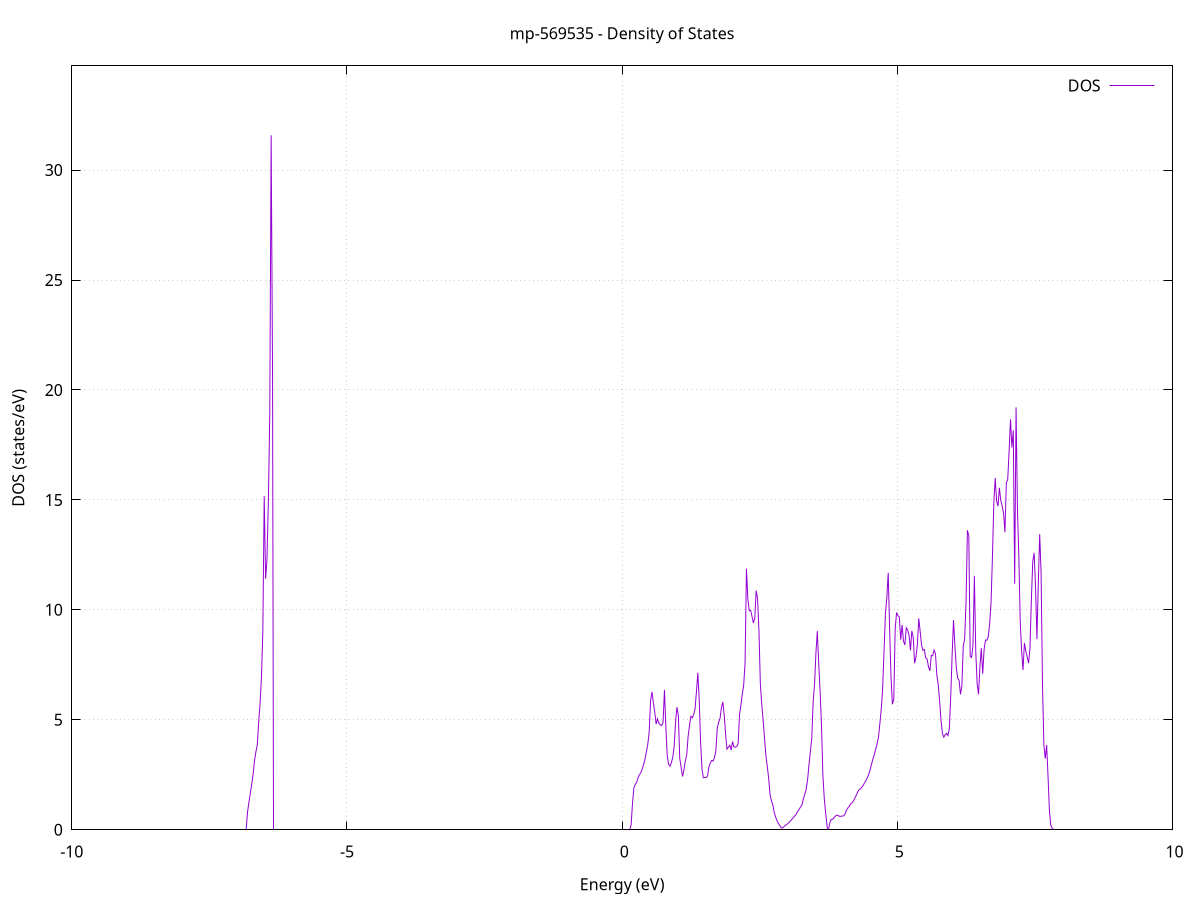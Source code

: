 set title 'mp-569535 - Density of States'
set xlabel 'Energy (eV)'
set ylabel 'DOS (states/eV)'
set grid
set xrange [-10:10]
set yrange [0:34.737]
set xzeroaxis lt -1
set terminal png size 800,600
set output 'mp-569535_dos_gnuplot.png'
plot '-' using 1:2 with lines title 'DOS'
-40.341400 0.000000
-40.316100 0.000000
-40.290900 0.000000
-40.265600 0.000000
-40.240400 0.000000
-40.215100 0.000000
-40.189900 0.000000
-40.164600 0.000000
-40.139400 0.000000
-40.114100 0.000000
-40.088900 0.000000
-40.063600 0.000000
-40.038400 0.000000
-40.013100 0.000000
-39.987900 0.000000
-39.962600 0.000000
-39.937400 0.000000
-39.912100 0.000000
-39.886900 0.000000
-39.861600 0.000000
-39.836400 0.000000
-39.811100 0.000000
-39.785900 0.000000
-39.760600 0.000000
-39.735300 0.000000
-39.710100 0.000000
-39.684800 0.000000
-39.659600 0.000000
-39.634300 0.000000
-39.609100 0.000000
-39.583800 0.000000
-39.558600 0.000000
-39.533300 0.000000
-39.508100 0.000000
-39.482800 0.000000
-39.457600 0.000000
-39.432300 0.000000
-39.407100 0.000000
-39.381800 0.000000
-39.356600 0.000000
-39.331300 0.000000
-39.306100 0.000000
-39.280800 0.000000
-39.255600 0.000000
-39.230300 0.000000
-39.205100 0.000000
-39.179800 0.000000
-39.154600 0.000000
-39.129300 0.000000
-39.104000 0.000000
-39.078800 0.000000
-39.053500 0.000000
-39.028300 0.000000
-39.003000 0.000000
-38.977800 0.000000
-38.952500 0.000000
-38.927300 0.000000
-38.902000 0.000000
-38.876800 0.000000
-38.851500 0.000000
-38.826300 0.000000
-38.801000 0.000000
-38.775800 0.000000
-38.750500 0.000000
-38.725300 0.000000
-38.700000 0.000000
-38.674800 0.000000
-38.649500 0.000000
-38.624300 0.000000
-38.599000 0.000000
-38.573800 0.000000
-38.548500 0.000000
-38.523300 0.000000
-38.498000 0.000000
-38.472700 0.000000
-38.447500 0.000000
-38.422200 0.000000
-38.397000 0.000000
-38.371700 0.000000
-38.346500 0.000000
-38.321200 0.000000
-38.296000 0.000000
-38.270700 0.000000
-38.245500 0.000000
-38.220200 0.000000
-38.195000 0.000000
-38.169700 0.000000
-38.144500 0.000000
-38.119200 0.000000
-38.094000 0.000000
-38.068700 0.000000
-38.043500 1707.590900
-38.018200 0.000000
-37.993000 0.000000
-37.967700 0.000000
-37.942500 0.000000
-37.917200 0.000000
-37.892000 0.000000
-37.866700 0.000000
-37.841400 0.000000
-37.816200 0.000000
-37.790900 0.000000
-37.765700 0.000000
-37.740400 0.000000
-37.715200 0.000000
-37.689900 0.000000
-37.664700 0.000000
-37.639400 0.000000
-37.614200 100.081700
-37.588900 64.159100
-37.563700 0.000000
-37.538400 0.000000
-37.513200 0.000000
-37.487900 0.000000
-37.462700 0.000000
-37.437400 0.000000
-37.412200 0.000000
-37.386900 0.000000
-37.361700 0.000000
-37.336400 0.000000
-37.311200 0.000000
-37.285900 0.000000
-37.260700 0.000000
-37.235400 0.000000
-37.210100 0.000000
-37.184900 0.000000
-37.159600 0.000000
-37.134400 0.000000
-37.109100 0.000000
-37.083900 0.000000
-37.058600 0.000000
-37.033400 0.000000
-37.008100 0.000000
-36.982900 0.000000
-36.957600 0.000000
-36.932400 0.000000
-36.907100 0.000000
-36.881900 0.000000
-36.856600 0.000000
-36.831400 0.000000
-36.806100 0.000000
-36.780900 0.000000
-36.755600 0.000000
-36.730400 0.000000
-36.705100 0.000000
-36.679900 0.000000
-36.654600 0.000000
-36.629400 0.000000
-36.604100 0.000000
-36.578800 0.000000
-36.553600 0.000000
-36.528300 0.000000
-36.503100 0.000000
-36.477800 0.000000
-36.452600 0.000000
-36.427300 0.000000
-36.402100 0.000000
-36.376800 0.000000
-36.351600 0.000000
-36.326300 0.000000
-36.301100 0.000000
-36.275800 0.000000
-36.250600 0.000000
-36.225300 0.000000
-36.200100 0.000000
-36.174800 0.000000
-36.149600 0.000000
-36.124300 0.000000
-36.099100 0.000000
-36.073800 0.000000
-36.048600 0.000000
-36.023300 0.000000
-35.998100 0.000000
-35.972800 0.000000
-35.947500 0.000000
-35.922300 0.000000
-35.897000 0.000000
-35.871800 0.000000
-35.846500 0.000000
-35.821300 0.000000
-35.796000 0.000000
-35.770800 0.000000
-35.745500 0.000000
-35.720300 0.000000
-35.695000 0.000000
-35.669800 0.000000
-35.644500 0.000000
-35.619300 0.000000
-35.594000 0.000000
-35.568800 0.000000
-35.543500 0.000000
-35.518300 0.000000
-35.493000 0.000000
-35.467800 0.000000
-35.442500 0.000000
-35.417300 0.000000
-35.392000 0.000000
-35.366800 0.000000
-35.341500 0.000000
-35.316200 0.000000
-35.291000 0.000000
-35.265700 0.000000
-35.240500 0.000000
-35.215200 0.000000
-35.190000 0.000000
-35.164700 0.000000
-35.139500 0.000000
-35.114200 0.000000
-35.089000 0.000000
-35.063700 0.000000
-35.038500 0.000000
-35.013200 0.000000
-34.988000 0.000000
-34.962700 0.000000
-34.937500 0.000000
-34.912200 0.000000
-34.887000 0.000000
-34.861700 0.000000
-34.836500 0.000000
-34.811200 0.000000
-34.786000 0.000000
-34.760700 0.000000
-34.735500 0.000000
-34.710200 0.000000
-34.684900 0.000000
-34.659700 0.000000
-34.634400 0.000000
-34.609200 0.000000
-34.583900 0.000000
-34.558700 0.000000
-34.533400 0.000000
-34.508200 0.000000
-34.482900 0.000000
-34.457700 0.000000
-34.432400 0.000000
-34.407200 0.000000
-34.381900 0.000000
-34.356700 0.000000
-34.331400 0.000000
-34.306200 0.000000
-34.280900 0.000000
-34.255700 0.000000
-34.230400 0.000000
-34.205200 0.000000
-34.179900 0.000000
-34.154700 0.000000
-34.129400 0.000000
-34.104200 0.000000
-34.078900 0.000000
-34.053600 0.000000
-34.028400 0.000000
-34.003100 0.000000
-33.977900 0.000000
-33.952600 0.000000
-33.927400 0.000000
-33.902100 0.000000
-33.876900 0.000000
-33.851600 0.000000
-33.826400 0.000000
-33.801100 0.000000
-33.775900 0.000000
-33.750600 0.000000
-33.725400 0.000000
-33.700100 0.000000
-33.674900 0.000000
-33.649600 0.000000
-33.624400 0.000000
-33.599100 0.000000
-33.573900 0.000000
-33.548600 0.000000
-33.523400 0.000000
-33.498100 0.000000
-33.472900 0.000000
-33.447600 0.000000
-33.422300 0.000000
-33.397100 0.000000
-33.371800 0.000000
-33.346600 0.000000
-33.321300 0.000000
-33.296100 0.000000
-33.270800 0.000000
-33.245600 0.000000
-33.220300 0.000000
-33.195100 0.000000
-33.169800 0.000000
-33.144600 0.000000
-33.119300 0.000000
-33.094100 0.000000
-33.068800 0.000000
-33.043600 0.000000
-33.018300 0.000000
-32.993100 0.000000
-32.967800 0.000000
-32.942600 0.000000
-32.917300 0.000000
-32.892100 0.000000
-32.866800 0.000000
-32.841600 0.000000
-32.816300 0.000000
-32.791000 0.000000
-32.765800 0.000000
-32.740500 0.000000
-32.715300 0.000000
-32.690000 0.000000
-32.664800 0.000000
-32.639500 0.000000
-32.614300 0.000000
-32.589000 0.000000
-32.563800 0.000000
-32.538500 0.000000
-32.513300 0.000000
-32.488000 0.000000
-32.462800 0.000000
-32.437500 0.000000
-32.412300 0.000000
-32.387000 0.000000
-32.361800 0.000000
-32.336500 0.000000
-32.311300 0.000000
-32.286000 0.000000
-32.260800 0.000000
-32.235500 0.000000
-32.210300 0.000000
-32.185000 0.000000
-32.159700 0.000000
-32.134500 0.000000
-32.109200 0.000000
-32.084000 0.000000
-32.058700 0.000000
-32.033500 0.000000
-32.008200 0.000000
-31.983000 0.000000
-31.957700 0.000000
-31.932500 0.000000
-31.907200 0.000000
-31.882000 0.000000
-31.856700 0.000000
-31.831500 0.000000
-31.806200 0.000000
-31.781000 0.000000
-31.755700 0.000000
-31.730500 0.000000
-31.705200 0.000000
-31.680000 0.000000
-31.654700 0.000000
-31.629500 0.000000
-31.604200 0.000000
-31.579000 0.000000
-31.553700 0.000000
-31.528400 0.000000
-31.503200 0.000000
-31.477900 0.000000
-31.452700 0.000000
-31.427400 0.000000
-31.402200 0.000000
-31.376900 0.000000
-31.351700 0.000000
-31.326400 0.000000
-31.301200 0.000000
-31.275900 0.000000
-31.250700 0.000000
-31.225400 0.000000
-31.200200 0.000000
-31.174900 0.000000
-31.149700 0.000000
-31.124400 0.000000
-31.099200 0.000000
-31.073900 0.000000
-31.048700 0.000000
-31.023400 0.000000
-30.998200 0.000000
-30.972900 0.000000
-30.947700 0.000000
-30.922400 0.000000
-30.897100 0.000000
-30.871900 0.000000
-30.846600 0.000000
-30.821400 0.000000
-30.796100 0.000000
-30.770900 0.000000
-30.745600 0.000000
-30.720400 0.000000
-30.695100 0.000000
-30.669900 0.000000
-30.644600 0.000000
-30.619400 0.000000
-30.594100 0.000000
-30.568900 0.000000
-30.543600 0.000000
-30.518400 0.000000
-30.493100 0.000000
-30.467900 0.000000
-30.442600 0.000000
-30.417400 0.000000
-30.392100 0.000000
-30.366900 0.000000
-30.341600 0.000000
-30.316400 0.000000
-30.291100 0.000000
-30.265800 0.000000
-30.240600 0.000000
-30.215300 0.000000
-30.190100 0.000000
-30.164800 0.000000
-30.139600 0.000000
-30.114300 0.000000
-30.089100 0.000000
-30.063800 0.000000
-30.038600 0.000000
-30.013300 0.000000
-29.988100 0.000000
-29.962800 0.000000
-29.937600 0.000000
-29.912300 0.000000
-29.887100 0.000000
-29.861800 0.000000
-29.836600 0.000000
-29.811300 0.000000
-29.786100 0.000000
-29.760800 0.000000
-29.735600 0.000000
-29.710300 0.000000
-29.685100 0.000000
-29.659800 0.000000
-29.634500 0.000000
-29.609300 0.000000
-29.584000 0.000000
-29.558800 0.000000
-29.533500 0.000000
-29.508300 0.000000
-29.483000 0.000000
-29.457800 0.000000
-29.432500 0.000000
-29.407300 0.000000
-29.382000 0.000000
-29.356800 0.000000
-29.331500 0.000000
-29.306300 0.000000
-29.281000 0.000000
-29.255800 0.000000
-29.230500 0.000000
-29.205300 0.000000
-29.180000 0.000000
-29.154800 0.000000
-29.129500 0.000000
-29.104300 0.000000
-29.079000 0.000000
-29.053800 0.000000
-29.028500 0.000000
-29.003200 0.000000
-28.978000 0.000000
-28.952700 0.000000
-28.927500 0.000000
-28.902200 0.000000
-28.877000 0.000000
-28.851700 0.000000
-28.826500 0.000000
-28.801200 0.000000
-28.776000 0.000000
-28.750700 0.000000
-28.725500 0.000000
-28.700200 0.000000
-28.675000 0.000000
-28.649700 0.000000
-28.624500 0.000000
-28.599200 0.000000
-28.574000 0.000000
-28.548700 0.000000
-28.523500 0.000000
-28.498200 0.000000
-28.473000 0.000000
-28.447700 0.000000
-28.422500 0.000000
-28.397200 0.000000
-28.371900 0.000000
-28.346700 0.000000
-28.321400 0.000000
-28.296200 0.000000
-28.270900 0.000000
-28.245700 0.000000
-28.220400 0.000000
-28.195200 0.000000
-28.169900 0.000000
-28.144700 0.000000
-28.119400 0.000000
-28.094200 0.000000
-28.068900 0.000000
-28.043700 0.000000
-28.018400 0.000000
-27.993200 0.000000
-27.967900 0.000000
-27.942700 0.000000
-27.917400 0.000000
-27.892200 0.000000
-27.866900 0.000000
-27.841700 0.000000
-27.816400 0.000000
-27.791200 0.000000
-27.765900 0.000000
-27.740600 0.000000
-27.715400 0.000000
-27.690100 0.000000
-27.664900 0.000000
-27.639600 0.000000
-27.614400 0.000000
-27.589100 0.000000
-27.563900 0.000000
-27.538600 0.000000
-27.513400 0.000000
-27.488100 0.000000
-27.462900 0.000000
-27.437600 0.000000
-27.412400 0.000000
-27.387100 0.000000
-27.361900 0.000000
-27.336600 0.000000
-27.311400 0.000000
-27.286100 0.000000
-27.260900 0.000000
-27.235600 0.000000
-27.210400 0.000000
-27.185100 0.000000
-27.159900 0.000000
-27.134600 0.000000
-27.109300 0.000000
-27.084100 0.000000
-27.058800 0.000000
-27.033600 0.000000
-27.008300 0.000000
-26.983100 0.000000
-26.957800 0.000000
-26.932600 0.000000
-26.907300 0.000000
-26.882100 0.000000
-26.856800 0.000000
-26.831600 0.000000
-26.806300 0.000000
-26.781100 0.000000
-26.755800 0.000000
-26.730600 0.000000
-26.705300 0.000000
-26.680100 0.000000
-26.654800 0.000000
-26.629600 0.000000
-26.604300 0.000000
-26.579100 0.000000
-26.553800 0.000000
-26.528600 0.000000
-26.503300 0.000000
-26.478000 0.000000
-26.452800 0.000000
-26.427500 0.000000
-26.402300 0.000000
-26.377000 0.000000
-26.351800 0.000000
-26.326500 0.000000
-26.301300 0.000000
-26.276000 0.000000
-26.250800 0.000000
-26.225500 0.000000
-26.200300 0.000000
-26.175000 0.000000
-26.149800 0.000000
-26.124500 0.000000
-26.099300 0.000000
-26.074000 0.000000
-26.048800 0.000000
-26.023500 0.000000
-25.998300 0.000000
-25.973000 0.000000
-25.947800 0.000000
-25.922500 0.000000
-25.897300 0.000000
-25.872000 0.000000
-25.846700 0.000000
-25.821500 0.000000
-25.796200 0.000000
-25.771000 0.000000
-25.745700 0.000000
-25.720500 0.000000
-25.695200 0.000000
-25.670000 0.000000
-25.644700 0.000000
-25.619500 0.000000
-25.594200 0.000000
-25.569000 0.000000
-25.543700 0.000000
-25.518500 0.000000
-25.493200 0.000000
-25.468000 0.000000
-25.442700 0.000000
-25.417500 0.000000
-25.392200 0.000000
-25.367000 0.000000
-25.341700 0.000000
-25.316500 0.000000
-25.291200 0.000000
-25.266000 0.000000
-25.240700 0.000000
-25.215400 0.000000
-25.190200 0.000000
-25.164900 0.000000
-25.139700 0.000000
-25.114400 0.000000
-25.089200 0.000000
-25.063900 0.000000
-25.038700 0.000000
-25.013400 0.000000
-24.988200 0.000000
-24.962900 0.000000
-24.937700 0.000000
-24.912400 0.000000
-24.887200 0.000000
-24.861900 0.000000
-24.836700 0.000000
-24.811400 0.000000
-24.786200 0.000000
-24.760900 0.000000
-24.735700 0.000000
-24.710400 0.000000
-24.685200 0.000000
-24.659900 0.000000
-24.634700 0.000000
-24.609400 0.000000
-24.584100 0.000000
-24.558900 0.000000
-24.533600 0.000000
-24.508400 0.000000
-24.483100 0.000000
-24.457900 0.000000
-24.432600 0.000000
-24.407400 0.000000
-24.382100 0.000000
-24.356900 0.000000
-24.331600 0.000000
-24.306400 0.000000
-24.281100 0.000000
-24.255900 0.000000
-24.230600 0.000000
-24.205400 0.000000
-24.180100 0.000000
-24.154900 0.000000
-24.129600 0.000000
-24.104400 0.000000
-24.079100 0.000000
-24.053900 0.000000
-24.028600 0.000000
-24.003400 0.000000
-23.978100 0.000000
-23.952800 0.000000
-23.927600 0.000000
-23.902300 0.000000
-23.877100 0.000000
-23.851800 0.000000
-23.826600 0.000000
-23.801300 0.000000
-23.776100 0.000000
-23.750800 0.000000
-23.725600 0.000000
-23.700300 0.000000
-23.675100 0.000000
-23.649800 0.000000
-23.624600 0.000000
-23.599300 0.000000
-23.574100 0.000000
-23.548800 0.000000
-23.523600 0.000000
-23.498300 0.000000
-23.473100 0.000000
-23.447800 0.000000
-23.422600 0.000000
-23.397300 0.000000
-23.372100 0.000000
-23.346800 0.000000
-23.321500 0.000000
-23.296300 0.000000
-23.271000 0.000000
-23.245800 0.000000
-23.220500 0.000000
-23.195300 0.000000
-23.170000 0.000000
-23.144800 0.000000
-23.119500 0.000000
-23.094300 0.000000
-23.069000 0.000000
-23.043800 0.000000
-23.018500 0.000000
-22.993300 0.000000
-22.968000 0.000000
-22.942800 0.000000
-22.917500 0.000000
-22.892300 0.000000
-22.867000 0.000000
-22.841800 0.000000
-22.816500 0.000000
-22.791300 0.000000
-22.766000 0.000000
-22.740800 0.000000
-22.715500 0.000000
-22.690200 0.000000
-22.665000 0.000000
-22.639700 0.000000
-22.614500 0.000000
-22.589200 0.000000
-22.564000 0.000000
-22.538700 0.000000
-22.513500 0.000000
-22.488200 0.000000
-22.463000 0.000000
-22.437700 0.000000
-22.412500 0.000000
-22.387200 0.000000
-22.362000 0.000000
-22.336700 0.000000
-22.311500 0.000000
-22.286200 0.000000
-22.261000 0.000000
-22.235700 0.000000
-22.210500 0.000000
-22.185200 0.000000
-22.160000 0.000000
-22.134700 0.000000
-22.109500 0.000000
-22.084200 0.000000
-22.058900 0.000000
-22.033700 0.000000
-22.008400 0.000000
-21.983200 0.000000
-21.957900 0.000000
-21.932700 0.000000
-21.907400 0.000000
-21.882200 0.000000
-21.856900 0.000000
-21.831700 0.000000
-21.806400 0.000000
-21.781200 0.000000
-21.755900 0.000000
-21.730700 0.000000
-21.705400 0.000000
-21.680200 0.000000
-21.654900 0.000000
-21.629700 0.000000
-21.604400 0.000000
-21.579200 0.000000
-21.553900 0.000000
-21.528700 0.000000
-21.503400 0.000000
-21.478200 0.000000
-21.452900 0.000000
-21.427600 0.000000
-21.402400 0.000000
-21.377100 0.000000
-21.351900 0.000000
-21.326600 0.000000
-21.301400 0.000000
-21.276100 0.000000
-21.250900 0.000000
-21.225600 0.000000
-21.200400 0.000000
-21.175100 0.000000
-21.149900 0.000000
-21.124600 0.000000
-21.099400 0.000000
-21.074100 0.000000
-21.048900 0.000000
-21.023600 0.000000
-20.998400 0.000000
-20.973100 0.000000
-20.947900 0.000000
-20.922600 0.000000
-20.897400 0.000000
-20.872100 0.000000
-20.846900 0.000000
-20.821600 0.000000
-20.796300 0.000000
-20.771100 0.000000
-20.745800 0.000000
-20.720600 0.000000
-20.695300 0.000000
-20.670100 0.000000
-20.644800 0.000000
-20.619600 0.000000
-20.594300 0.000000
-20.569100 0.000000
-20.543800 0.000000
-20.518600 0.000000
-20.493300 0.000000
-20.468100 0.000000
-20.442800 0.000000
-20.417600 0.000000
-20.392300 0.000000
-20.367100 0.000000
-20.341800 0.000000
-20.316600 0.000000
-20.291300 0.000000
-20.266100 0.000000
-20.240800 0.000000
-20.215600 0.000000
-20.190300 0.000000
-20.165000 0.000000
-20.139800 0.000000
-20.114500 0.000000
-20.089300 0.000000
-20.064000 0.000000
-20.038800 0.000000
-20.013500 0.000000
-19.988300 0.000000
-19.963000 0.000000
-19.937800 0.000000
-19.912500 0.000000
-19.887300 0.000000
-19.862000 0.000000
-19.836800 0.000000
-19.811500 0.000000
-19.786300 0.000000
-19.761000 0.000000
-19.735800 0.000000
-19.710500 0.000000
-19.685300 0.000000
-19.660000 0.000000
-19.634800 0.000000
-19.609500 0.000000
-19.584300 0.000000
-19.559000 0.000000
-19.533700 0.000000
-19.508500 0.000000
-19.483200 0.000000
-19.458000 0.000000
-19.432700 0.000000
-19.407500 0.000000
-19.382200 0.000000
-19.357000 0.000000
-19.331700 0.000000
-19.306500 0.000000
-19.281200 0.000000
-19.256000 0.000000
-19.230700 0.000000
-19.205500 0.000000
-19.180200 0.000000
-19.155000 0.000000
-19.129700 0.000000
-19.104500 316.228800
-19.079200 320.139800
-19.054000 0.000000
-19.028700 0.000000
-19.003500 0.000000
-18.978200 0.000000
-18.953000 0.000000
-18.927700 0.000000
-18.902400 0.000000
-18.877200 0.000000
-18.851900 11.936200
-18.826700 17.157400
-18.801400 53.522300
-18.776200 28.362000
-18.750900 23.289000
-18.725700 24.017700
-18.700400 74.718900
-18.675200 87.910500
-18.649900 21.966700
-18.624700 24.259400
-18.599400 28.853800
-18.574200 53.975000
-18.548900 16.523500
-18.523700 0.000000
-18.498400 0.000000
-18.473200 0.000000
-18.447900 0.000000
-18.422700 0.000000
-18.397400 0.000000
-18.372200 0.000000
-18.346900 0.000000
-18.321700 0.000000
-18.296400 0.000000
-18.271100 0.000000
-18.245900 0.000000
-18.220600 0.000000
-18.195400 0.000000
-18.170100 0.000000
-18.144900 0.000000
-18.119600 0.000000
-18.094400 0.000000
-18.069100 0.000000
-18.043900 0.000000
-18.018600 0.000000
-17.993400 0.000000
-17.968100 0.000000
-17.942900 0.000000
-17.917600 0.000000
-17.892400 0.000000
-17.867100 0.000000
-17.841900 0.000000
-17.816600 0.000000
-17.791400 0.000000
-17.766100 0.000000
-17.740900 0.000000
-17.715600 0.000000
-17.690400 0.000000
-17.665100 0.000000
-17.639800 0.000000
-17.614600 0.000000
-17.589300 0.000000
-17.564100 0.000000
-17.538800 0.000000
-17.513600 0.000000
-17.488300 0.000000
-17.463100 0.000000
-17.437800 0.000000
-17.412600 0.000000
-17.387300 0.000000
-17.362100 0.000000
-17.336800 0.000000
-17.311600 0.000000
-17.286300 0.000000
-17.261100 0.000000
-17.235800 0.000000
-17.210600 0.000000
-17.185300 0.000000
-17.160100 0.000000
-17.134800 0.000000
-17.109600 0.000000
-17.084300 0.000000
-17.059100 0.000000
-17.033800 0.000000
-17.008500 0.000000
-16.983300 0.000000
-16.958000 0.000000
-16.932800 0.000000
-16.907500 0.000000
-16.882300 0.000000
-16.857000 0.000000
-16.831800 0.000000
-16.806500 0.000000
-16.781300 0.000000
-16.756000 0.000000
-16.730800 0.000000
-16.705500 0.000000
-16.680300 0.000000
-16.655000 0.000000
-16.629800 0.000000
-16.604500 0.000000
-16.579300 0.000000
-16.554000 0.000000
-16.528800 0.000000
-16.503500 0.000000
-16.478300 0.000000
-16.453000 0.000000
-16.427800 0.000000
-16.402500 0.000000
-16.377200 0.000000
-16.352000 0.000000
-16.326700 0.000000
-16.301500 0.000000
-16.276200 0.000000
-16.251000 0.000000
-16.225700 0.000000
-16.200500 0.000000
-16.175200 0.000000
-16.150000 0.000000
-16.124700 0.000000
-16.099500 0.000000
-16.074200 0.000000
-16.049000 0.000000
-16.023700 0.000000
-15.998500 0.000000
-15.973200 0.000000
-15.948000 0.000000
-15.922700 0.000000
-15.897500 0.000000
-15.872200 0.000000
-15.847000 0.000000
-15.821700 0.000000
-15.796500 0.000000
-15.771200 0.000000
-15.745900 0.000000
-15.720700 0.000000
-15.695400 0.000000
-15.670200 0.000000
-15.644900 0.000000
-15.619700 0.000000
-15.594400 0.000000
-15.569200 0.000000
-15.543900 0.000000
-15.518700 0.000000
-15.493400 0.000000
-15.468200 0.000000
-15.442900 0.000000
-15.417700 0.000000
-15.392400 0.000000
-15.367200 0.000000
-15.341900 0.000000
-15.316700 0.000000
-15.291400 0.000000
-15.266200 0.000000
-15.240900 0.000000
-15.215700 0.000000
-15.190400 0.000000
-15.165200 0.000000
-15.139900 0.000000
-15.114600 0.000000
-15.089400 0.000000
-15.064100 0.000000
-15.038900 0.000000
-15.013600 0.000000
-14.988400 0.000000
-14.963100 0.000000
-14.937900 0.000000
-14.912600 0.000000
-14.887400 0.000000
-14.862100 0.000000
-14.836900 0.000000
-14.811600 0.000000
-14.786400 0.000000
-14.761100 0.000000
-14.735900 0.000000
-14.710600 0.000000
-14.685400 0.000000
-14.660100 0.000000
-14.634900 0.000000
-14.609600 0.000000
-14.584400 0.000000
-14.559100 0.000000
-14.533900 0.000000
-14.508600 0.000000
-14.483300 0.000000
-14.458100 0.000000
-14.432800 0.000000
-14.407600 0.000000
-14.382300 0.000000
-14.357100 0.000000
-14.331800 0.000000
-14.306600 0.000000
-14.281300 0.000000
-14.256100 0.000000
-14.230800 0.000000
-14.205600 0.000000
-14.180300 0.000000
-14.155100 0.000000
-14.129800 0.000000
-14.104600 0.000000
-14.079300 0.000000
-14.054100 0.000000
-14.028800 0.000000
-14.003600 0.000000
-13.978300 0.000000
-13.953100 0.000000
-13.927800 0.000000
-13.902600 0.000000
-13.877300 0.000000
-13.852000 0.000000
-13.826800 0.000000
-13.801500 0.000000
-13.776300 0.000000
-13.751000 0.000000
-13.725800 0.000000
-13.700500 0.000000
-13.675300 0.000000
-13.650000 0.000000
-13.624800 0.000000
-13.599500 0.000000
-13.574300 0.000000
-13.549000 0.000000
-13.523800 0.000000
-13.498500 0.000000
-13.473300 0.000000
-13.448000 0.000000
-13.422800 0.000000
-13.397500 0.000000
-13.372300 0.000000
-13.347000 0.000000
-13.321800 0.000000
-13.296500 0.000000
-13.271300 0.000000
-13.246000 0.000000
-13.220700 0.000000
-13.195500 0.000000
-13.170200 0.000000
-13.145000 0.000000
-13.119700 0.000000
-13.094500 0.000000
-13.069200 0.000000
-13.044000 0.000000
-13.018700 0.000000
-12.993500 0.000000
-12.968200 0.000000
-12.943000 0.000000
-12.917700 0.000000
-12.892500 0.000000
-12.867200 0.000000
-12.842000 0.000000
-12.816700 0.000000
-12.791500 0.000000
-12.766200 0.000000
-12.741000 0.000000
-12.715700 0.000000
-12.690500 0.000000
-12.665200 0.000000
-12.640000 0.000000
-12.614700 0.000000
-12.589400 0.000000
-12.564200 0.000000
-12.538900 0.000000
-12.513700 0.000000
-12.488400 0.000000
-12.463200 0.000000
-12.437900 0.000000
-12.412700 0.000000
-12.387400 0.000000
-12.362200 0.000000
-12.336900 0.000000
-12.311700 0.000000
-12.286400 0.000000
-12.261200 0.000000
-12.235900 0.000000
-12.210700 0.000000
-12.185400 0.000000
-12.160200 0.000000
-12.134900 0.000000
-12.109700 0.000000
-12.084400 0.000000
-12.059200 0.000000
-12.033900 0.000000
-12.008700 0.000000
-11.983400 0.000000
-11.958100 0.000000
-11.932900 0.000000
-11.907600 0.000000
-11.882400 0.000000
-11.857100 0.000000
-11.831900 0.000000
-11.806600 0.000000
-11.781400 0.000000
-11.756100 0.000000
-11.730900 0.000000
-11.705600 0.000000
-11.680400 0.000000
-11.655100 0.000000
-11.629900 0.000000
-11.604600 0.000000
-11.579400 0.000000
-11.554100 0.000000
-11.528900 0.000000
-11.503600 0.000000
-11.478400 0.000000
-11.453100 0.000000
-11.427900 0.000000
-11.402600 0.000000
-11.377400 0.000000
-11.352100 0.000000
-11.326800 0.000000
-11.301600 0.000000
-11.276300 0.000000
-11.251100 0.000000
-11.225800 0.000000
-11.200600 0.000000
-11.175300 0.000000
-11.150100 0.000000
-11.124800 0.000000
-11.099600 0.000000
-11.074300 0.000000
-11.049100 0.000000
-11.023800 0.000000
-10.998600 0.000000
-10.973300 0.000000
-10.948100 0.000000
-10.922800 0.000000
-10.897600 0.000000
-10.872300 0.000000
-10.847100 0.000000
-10.821800 0.000000
-10.796600 0.000000
-10.771300 0.000000
-10.746100 0.000000
-10.720800 0.000000
-10.695500 0.000000
-10.670300 0.000000
-10.645000 0.000000
-10.619800 0.000000
-10.594500 0.000000
-10.569300 0.000000
-10.544000 0.000000
-10.518800 0.000000
-10.493500 0.000000
-10.468300 0.000000
-10.443000 0.000000
-10.417800 0.000000
-10.392500 0.000000
-10.367300 0.000000
-10.342000 0.000000
-10.316800 0.000000
-10.291500 0.000000
-10.266300 0.000000
-10.241000 0.000000
-10.215800 0.000000
-10.190500 0.000000
-10.165300 0.000000
-10.140000 0.000000
-10.114800 0.000000
-10.089500 0.000000
-10.064200 0.000000
-10.039000 0.000000
-10.013700 0.000000
-9.988500 0.000000
-9.963200 0.000000
-9.938000 0.000000
-9.912700 0.000000
-9.887500 0.000000
-9.862200 0.000000
-9.837000 0.000000
-9.811700 0.000000
-9.786500 0.000000
-9.761200 0.000000
-9.736000 0.000000
-9.710700 0.000000
-9.685500 0.000000
-9.660200 0.000000
-9.635000 0.000000
-9.609700 0.000000
-9.584500 0.000000
-9.559200 0.000000
-9.534000 0.000000
-9.508700 0.000000
-9.483500 0.000000
-9.458200 0.000000
-9.432900 0.000000
-9.407700 0.000000
-9.382400 0.000000
-9.357200 0.000000
-9.331900 0.000000
-9.306700 0.000000
-9.281400 0.000000
-9.256200 0.000000
-9.230900 0.000000
-9.205700 0.000000
-9.180400 0.000000
-9.155200 0.000000
-9.129900 0.000000
-9.104700 0.000000
-9.079400 0.000000
-9.054200 0.000000
-9.028900 0.000000
-9.003700 0.000000
-8.978400 0.000000
-8.953200 0.000000
-8.927900 0.000000
-8.902700 0.000000
-8.877400 0.000000
-8.852200 0.000000
-8.826900 0.000000
-8.801600 0.000000
-8.776400 0.000000
-8.751100 0.000000
-8.725900 0.000000
-8.700600 0.000000
-8.675400 0.000000
-8.650100 0.000000
-8.624900 0.000000
-8.599600 0.000000
-8.574400 0.000000
-8.549100 0.000000
-8.523900 0.000000
-8.498600 0.000000
-8.473400 0.000000
-8.448100 0.000000
-8.422900 0.000000
-8.397600 0.000000
-8.372400 0.000000
-8.347100 0.000000
-8.321900 0.000000
-8.296600 0.000000
-8.271400 0.000000
-8.246100 0.000000
-8.220900 0.000000
-8.195600 0.000000
-8.170300 0.000000
-8.145100 0.000000
-8.119800 0.000000
-8.094600 0.000000
-8.069300 0.000000
-8.044100 0.000000
-8.018800 0.000000
-7.993600 0.000000
-7.968300 0.000000
-7.943100 0.000000
-7.917800 0.000000
-7.892600 0.000000
-7.867300 0.000000
-7.842100 0.000000
-7.816800 0.000000
-7.791600 0.000000
-7.766300 0.000000
-7.741100 0.000000
-7.715800 0.000000
-7.690600 0.000000
-7.665300 0.000000
-7.640100 0.000000
-7.614800 0.000000
-7.589600 0.000000
-7.564300 0.000000
-7.539000 0.000000
-7.513800 0.000000
-7.488500 0.000000
-7.463300 0.000000
-7.438000 0.000000
-7.412800 0.000000
-7.387500 0.000000
-7.362300 0.000000
-7.337000 0.000000
-7.311800 0.000000
-7.286500 0.000000
-7.261300 0.000000
-7.236000 0.000000
-7.210800 0.000000
-7.185500 0.000000
-7.160300 0.000000
-7.135000 0.000000
-7.109800 0.000000
-7.084500 0.000000
-7.059300 0.000000
-7.034000 0.000000
-7.008800 0.000000
-6.983500 0.000000
-6.958300 0.000000
-6.933000 0.000000
-6.907700 0.000000
-6.882500 0.000000
-6.857200 0.000000
-6.832000 0.007400
-6.806700 0.805200
-6.781500 1.256900
-6.756200 1.660100
-6.731000 2.057900
-6.705700 2.513700
-6.680500 3.132200
-6.655200 3.536700
-6.630000 3.858100
-6.604700 4.876500
-6.579500 5.717500
-6.554200 6.913400
-6.529000 8.997700
-6.503700 15.174800
-6.478500 11.409800
-6.453200 12.320300
-6.428000 14.992100
-6.402700 18.823900
-6.377500 31.578900
-6.352200 20.675000
-6.327000 0.000000
-6.301700 0.000000
-6.276400 0.000000
-6.251200 0.000000
-6.225900 0.000000
-6.200700 0.000000
-6.175400 0.000000
-6.150200 0.000000
-6.124900 0.000000
-6.099700 0.000000
-6.074400 0.000000
-6.049200 0.000000
-6.023900 0.000000
-5.998700 0.000000
-5.973400 0.000000
-5.948200 0.000000
-5.922900 0.000000
-5.897700 0.000000
-5.872400 0.000000
-5.847200 0.000000
-5.821900 0.000000
-5.796700 0.000000
-5.771400 0.000000
-5.746200 0.000000
-5.720900 0.000000
-5.695700 0.000000
-5.670400 0.000000
-5.645100 0.000000
-5.619900 0.000000
-5.594600 0.000000
-5.569400 0.000000
-5.544100 0.000000
-5.518900 0.000000
-5.493600 0.000000
-5.468400 0.000000
-5.443100 0.000000
-5.417900 0.000000
-5.392600 0.000000
-5.367400 0.000000
-5.342100 0.000000
-5.316900 0.000000
-5.291600 0.000000
-5.266400 0.000000
-5.241100 0.000000
-5.215900 0.000000
-5.190600 0.000000
-5.165400 0.000000
-5.140100 0.000000
-5.114900 0.000000
-5.089600 0.000000
-5.064400 0.000000
-5.039100 0.000000
-5.013800 0.000000
-4.988600 0.000000
-4.963300 0.000000
-4.938100 0.000000
-4.912800 0.000000
-4.887600 0.000000
-4.862300 0.000000
-4.837100 0.000000
-4.811800 0.000000
-4.786600 0.000000
-4.761300 0.000000
-4.736100 0.000000
-4.710800 0.000000
-4.685600 0.000000
-4.660300 0.000000
-4.635100 0.000000
-4.609800 0.000000
-4.584600 0.000000
-4.559300 0.000000
-4.534100 0.000000
-4.508800 0.000000
-4.483600 0.000000
-4.458300 0.000000
-4.433100 0.000000
-4.407800 0.000000
-4.382500 0.000000
-4.357300 0.000000
-4.332000 0.000000
-4.306800 0.000000
-4.281500 0.000000
-4.256300 0.000000
-4.231000 0.000000
-4.205800 0.000000
-4.180500 0.000000
-4.155300 0.000000
-4.130000 0.000000
-4.104800 0.000000
-4.079500 0.000000
-4.054300 0.000000
-4.029000 0.000000
-4.003800 0.000000
-3.978500 0.000000
-3.953300 0.000000
-3.928000 0.000000
-3.902800 0.000000
-3.877500 0.000000
-3.852300 0.000000
-3.827000 0.000000
-3.801800 0.000000
-3.776500 0.000000
-3.751200 0.000000
-3.726000 0.000000
-3.700700 0.000000
-3.675500 0.000000
-3.650200 0.000000
-3.625000 0.000000
-3.599700 0.000000
-3.574500 0.000000
-3.549200 0.000000
-3.524000 0.000000
-3.498700 0.000000
-3.473500 0.000000
-3.448200 0.000000
-3.423000 0.000000
-3.397700 0.000000
-3.372500 0.000000
-3.347200 0.000000
-3.322000 0.000000
-3.296700 0.000000
-3.271500 0.000000
-3.246200 0.000000
-3.221000 0.000000
-3.195700 0.000000
-3.170500 0.000000
-3.145200 0.000000
-3.119900 0.000000
-3.094700 0.000000
-3.069400 0.000000
-3.044200 0.000000
-3.018900 0.000000
-2.993700 0.000000
-2.968400 0.000000
-2.943200 0.000000
-2.917900 0.000000
-2.892700 0.000000
-2.867400 0.000000
-2.842200 0.000000
-2.816900 0.000000
-2.791700 0.000000
-2.766400 0.000000
-2.741200 0.000000
-2.715900 0.000000
-2.690700 0.000000
-2.665400 0.000000
-2.640200 0.000000
-2.614900 0.000000
-2.589700 0.000000
-2.564400 0.000000
-2.539200 0.000000
-2.513900 0.000000
-2.488600 0.000000
-2.463400 0.000000
-2.438100 0.000000
-2.412900 0.000000
-2.387600 0.000000
-2.362400 0.000000
-2.337100 0.000000
-2.311900 0.000000
-2.286600 0.000000
-2.261400 0.000000
-2.236100 0.000000
-2.210900 0.000000
-2.185600 0.000000
-2.160400 0.000000
-2.135100 0.000000
-2.109900 0.000000
-2.084600 0.000000
-2.059400 0.000000
-2.034100 0.000000
-2.008900 0.000000
-1.983600 0.000000
-1.958400 0.000000
-1.933100 0.000000
-1.907900 0.000000
-1.882600 0.000000
-1.857300 0.000000
-1.832100 0.000000
-1.806800 0.000000
-1.781600 0.000000
-1.756300 0.000000
-1.731100 0.000000
-1.705800 0.000000
-1.680600 0.000000
-1.655300 0.000000
-1.630100 0.000000
-1.604800 0.000000
-1.579600 0.000000
-1.554300 0.000000
-1.529100 0.000000
-1.503800 0.000000
-1.478600 0.000000
-1.453300 0.000000
-1.428100 0.000000
-1.402800 0.000000
-1.377600 0.000000
-1.352300 0.000000
-1.327100 0.000000
-1.301800 0.000000
-1.276600 0.000000
-1.251300 0.000000
-1.226000 0.000000
-1.200800 0.000000
-1.175500 0.000000
-1.150300 0.000000
-1.125000 0.000000
-1.099800 0.000000
-1.074500 0.000000
-1.049300 0.000000
-1.024000 0.000000
-0.998800 0.000000
-0.973500 0.000000
-0.948300 0.000000
-0.923000 0.000000
-0.897800 0.000000
-0.872500 0.000000
-0.847300 0.000000
-0.822000 0.000000
-0.796800 0.000000
-0.771500 0.000000
-0.746300 0.000000
-0.721000 0.000000
-0.695800 0.000000
-0.670500 0.000000
-0.645300 0.000000
-0.620000 0.000000
-0.594700 0.000000
-0.569500 0.000000
-0.544200 0.000000
-0.519000 0.000000
-0.493700 0.000000
-0.468500 0.000000
-0.443200 0.000000
-0.418000 0.000000
-0.392700 0.000000
-0.367500 0.000000
-0.342200 0.000000
-0.317000 0.000000
-0.291700 0.000000
-0.266500 0.000000
-0.241200 0.000000
-0.216000 0.000000
-0.190700 0.000000
-0.165500 0.000000
-0.140200 0.000000
-0.115000 0.000000
-0.089700 0.000000
-0.064500 0.000000
-0.039200 0.000000
-0.014000 0.000000
0.011300 0.000000
0.036600 0.000000
0.061800 0.000000
0.087100 0.000000
0.112300 0.000000
0.137600 0.000900
0.162800 0.214700
0.188100 1.196200
0.213300 1.902600
0.238600 2.069300
0.263800 2.149900
0.289100 2.367700
0.314300 2.505300
0.339600 2.593200
0.364800 2.770800
0.390100 2.970000
0.415300 3.209700
0.440600 3.538300
0.465800 3.893700
0.491100 4.435100
0.516300 5.849900
0.541600 6.271400
0.566800 5.777500
0.592100 5.367900
0.617300 4.805200
0.642600 5.042800
0.667900 4.835400
0.693100 4.770700
0.718400 4.734300
0.743600 4.888200
0.768900 6.361400
0.794100 4.656200
0.819400 3.368500
0.844600 2.970400
0.869900 2.889700
0.895100 3.059400
0.920400 3.299800
0.945600 3.813100
0.970900 4.904000
0.996100 5.577800
1.021400 5.198600
1.046600 3.249900
1.071900 2.841900
1.097100 2.421200
1.122400 2.714900
1.147600 3.138700
1.172900 3.388500
1.198100 4.225800
1.223400 4.743400
1.248600 5.156800
1.273900 5.092500
1.299200 5.243200
1.324400 5.487800
1.349700 6.262600
1.374900 7.137600
1.400200 5.922600
1.425400 3.963900
1.450700 2.770200
1.475900 2.365000
1.501200 2.376000
1.526400 2.375500
1.551700 2.442600
1.576900 2.855300
1.602200 3.033000
1.627400 3.156500
1.652700 3.124900
1.677900 3.281200
1.703200 3.602500
1.728400 4.623300
1.753700 4.886300
1.778900 5.069400
1.804200 5.547100
1.829400 5.816400
1.854700 5.227700
1.879900 4.337200
1.905200 3.665400
1.930500 3.755400
1.955700 3.849600
1.981000 3.628200
2.006200 4.015000
2.031500 3.764000
2.056700 3.754100
2.082000 3.785300
2.107200 3.912400
2.132500 5.229200
2.157700 5.672000
2.183000 6.161700
2.208200 6.573900
2.233500 7.594600
2.258700 11.874100
2.284000 10.491300
2.309200 9.966400
2.334500 9.984100
2.359700 9.700800
2.385000 9.400300
2.410200 9.628400
2.435500 10.880300
2.460700 10.507900
2.486000 9.035100
2.511200 6.642000
2.536500 5.703700
2.561800 4.988700
2.587000 4.162100
2.612300 3.368000
2.637500 2.874400
2.662800 2.331600
2.688000 1.592100
2.713300 1.304500
2.738500 1.134500
2.763800 0.788600
2.789000 0.579700
2.814300 0.408900
2.839500 0.280300
2.864800 0.195600
2.890000 0.088100
2.915300 0.082400
2.940500 0.141100
2.965800 0.200600
2.991000 0.246800
3.016300 0.291900
3.041500 0.356400
3.066800 0.430500
3.092000 0.499900
3.117300 0.569800
3.142500 0.648400
3.167800 0.733000
3.193100 0.846900
3.218300 0.944100
3.243600 1.041900
3.268800 1.141800
3.294100 1.417100
3.319300 1.620200
3.344600 1.843600
3.369800 2.280500
3.395100 2.966100
3.420300 3.563800
3.445600 4.160900
3.470800 5.850900
3.496100 6.609800
3.521300 8.061100
3.546600 9.035200
3.571800 7.542200
3.597100 6.289000
3.622300 4.733500
3.647600 2.465500
3.672800 1.423100
3.698100 0.745200
3.723300 0.000000
3.748600 0.000000
3.773800 0.312000
3.799100 0.470800
3.824400 0.477600
3.849600 0.551600
3.874900 0.625100
3.900100 0.664300
3.925400 0.649200
3.950600 0.608300
3.975900 0.615000
4.001100 0.623600
4.026400 0.636300
4.051600 0.725100
4.076900 0.894500
4.102100 0.991900
4.127400 1.078700
4.152600 1.172600
4.177900 1.234400
4.203100 1.309700
4.228400 1.442000
4.253600 1.567600
4.278900 1.708000
4.304100 1.823300
4.329400 1.857400
4.354600 1.928800
4.379900 2.023400
4.405100 2.136400
4.430400 2.243500
4.455700 2.364400
4.480900 2.522400
4.506200 2.734400
4.531400 2.982100
4.556700 3.221700
4.581900 3.421800
4.607200 3.667700
4.632400 3.915000
4.657700 4.204600
4.682900 4.831200
4.708200 5.481600
4.733400 6.429200
4.758700 8.146900
4.783900 9.820800
4.809200 10.533500
4.834400 11.684100
4.859700 9.194200
4.884900 6.969600
4.910200 5.705600
4.935400 5.931300
4.960700 9.116800
4.985900 9.879400
5.011200 9.739200
5.036400 9.675700
5.061700 8.638500
5.087000 9.310900
5.112200 8.577600
5.137500 8.407600
5.162700 9.186000
5.188000 9.083100
5.213200 8.846500
5.238500 8.157800
5.263700 9.044900
5.289000 8.750800
5.314200 7.574100
5.339500 7.868200
5.364700 8.429300
5.390000 9.616200
5.415200 9.010200
5.440500 8.395900
5.465700 8.160400
5.491000 8.199400
5.516200 7.809900
5.541500 7.769700
5.566700 7.400800
5.592000 7.227700
5.617200 7.925200
5.642500 7.913100
5.667700 8.175400
5.693000 8.005900
5.718300 7.018800
5.743500 6.609200
5.768800 5.858800
5.794000 4.968700
5.819300 4.378800
5.844500 4.208900
5.869800 4.322900
5.895000 4.386000
5.920300 4.286600
5.945500 4.602500
5.970800 6.087600
5.996000 7.959100
6.021300 9.534600
6.046500 8.342300
6.071800 7.377600
6.097000 6.883200
6.122300 6.801500
6.147500 6.157100
6.172800 6.540100
6.198000 8.354900
6.223300 8.682500
6.248500 10.342600
6.273800 13.620300
6.299000 13.366300
6.324300 7.881300
6.349600 7.834000
6.374800 8.403600
6.400100 11.545600
6.425300 8.105100
6.450600 6.622600
6.475800 6.157600
6.501100 7.426100
6.526300 8.252000
6.551600 7.097500
6.576800 8.200700
6.602100 8.625700
6.627300 8.619700
6.652600 8.772300
6.677800 9.370000
6.703100 10.336800
6.728300 12.411100
6.753600 14.874300
6.778800 15.998900
6.804100 14.956100
6.829300 14.711500
6.854600 15.552500
6.879800 14.978200
6.905100 14.731300
6.930300 14.386800
6.955600 13.534100
6.980900 15.772200
7.006100 15.934200
7.031400 17.221700
7.056600 18.662400
7.081900 17.383900
7.107100 18.164100
7.132400 11.185400
7.157600 19.210600
7.182900 14.576800
7.208100 12.428700
7.233400 9.459900
7.258600 8.125800
7.283900 7.265600
7.309100 8.492900
7.334400 8.125000
7.359600 7.862400
7.384900 7.576100
7.410100 8.265200
7.435400 10.434700
7.460600 12.182100
7.485900 12.591400
7.511100 11.087700
7.536400 8.670000
7.561600 11.216200
7.586900 13.439700
7.612200 11.685500
7.637400 6.663500
7.662700 3.867400
7.687900 3.235600
7.713200 3.857400
7.738400 2.442600
7.763700 0.857300
7.788900 0.208100
7.814200 0.065300
7.839400 0.015900
7.864700 0.000100
7.889900 0.000000
7.915200 0.000000
7.940400 0.000000
7.965700 0.000000
7.990900 0.000000
8.016200 0.000000
8.041400 0.000000
8.066700 0.000000
8.091900 0.000000
8.117200 0.000000
8.142400 0.000000
8.167700 0.000000
8.192900 0.000000
8.218200 0.000000
8.243500 0.000000
8.268700 0.000000
8.294000 0.000000
8.319200 0.000000
8.344500 0.000000
8.369700 0.000000
8.395000 0.000000
8.420200 0.000000
8.445500 0.000000
8.470700 0.000000
8.496000 0.000000
8.521200 0.000000
8.546500 0.000000
8.571700 0.000000
8.597000 0.000000
8.622200 0.000000
8.647500 0.000000
8.672700 0.000000
8.698000 0.000000
8.723200 0.000000
8.748500 0.000000
8.773700 0.000000
8.799000 0.000000
8.824200 0.000000
8.849500 0.000000
8.874800 0.000000
8.900000 0.000000
8.925300 0.000000
8.950500 0.000000
8.975800 0.000000
9.001000 0.000000
9.026300 0.000000
9.051500 0.000000
9.076800 0.000000
9.102000 0.000000
9.127300 0.000000
9.152500 0.000000
9.177800 0.000000
9.203000 0.000000
9.228300 0.000000
9.253500 0.000000
9.278800 0.000000
9.304000 0.000000
9.329300 0.000000
9.354500 0.000000
9.379800 0.000000
9.405000 0.000000
9.430300 0.000000
9.455500 0.000000
9.480800 0.000000
9.506100 0.000000
9.531300 0.000000
9.556600 0.000000
9.581800 0.000000
9.607100 0.000000
9.632300 0.000000
9.657600 0.000000
9.682800 0.000000
9.708100 0.000000
9.733300 0.000000
9.758600 0.000000
9.783800 0.000000
9.809100 0.000000
9.834300 0.000000
9.859600 0.000000
9.884800 0.000000
9.910100 0.000000
9.935300 0.000000
9.960600 0.000000
9.985800 0.000000
10.011100 0.000000
10.036300 0.000000
10.061600 0.000000
10.086800 0.000000
10.112100 0.000000
10.137400 0.000000
10.162600 0.000000
e
